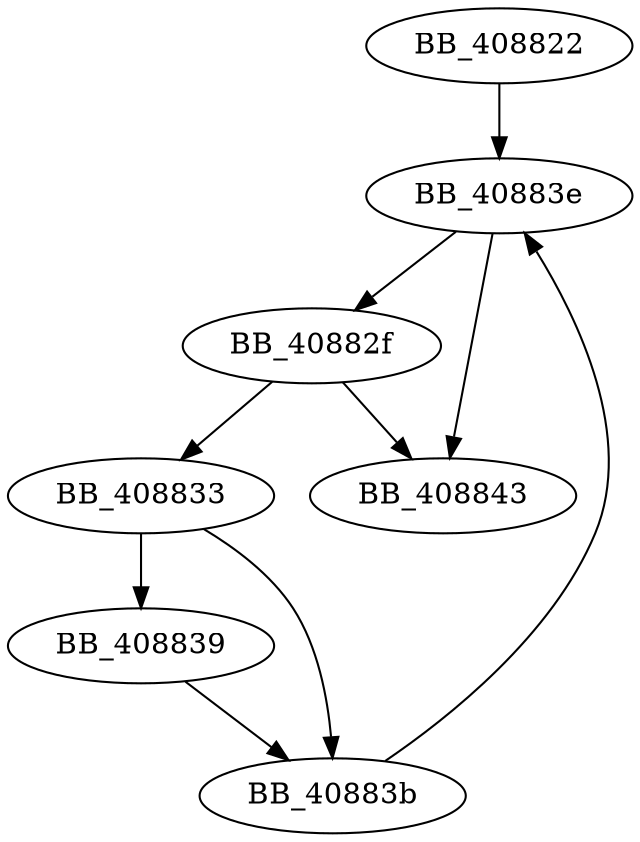DiGraph __initterm_e{
BB_408822->BB_40883e
BB_40882f->BB_408833
BB_40882f->BB_408843
BB_408833->BB_408839
BB_408833->BB_40883b
BB_408839->BB_40883b
BB_40883b->BB_40883e
BB_40883e->BB_40882f
BB_40883e->BB_408843
}
